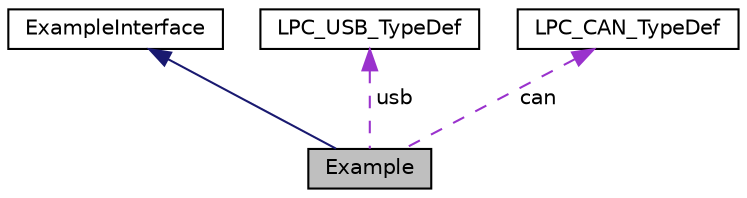 digraph "Example"
{
  edge [fontname="Helvetica",fontsize="10",labelfontname="Helvetica",labelfontsize="10"];
  node [fontname="Helvetica",fontsize="10",shape=record];
  Node1 [label="Example",height=0.2,width=0.4,color="black", fillcolor="grey75", style="filled" fontcolor="black"];
  Node2 -> Node1 [dir="back",color="midnightblue",fontsize="10",style="solid",fontname="Helvetica"];
  Node2 [label="ExampleInterface",height=0.2,width=0.4,color="black", fillcolor="white", style="filled",URL="$df/d80/classExampleInterface.html"];
  Node3 -> Node1 [dir="back",color="darkorchid3",fontsize="10",style="dashed",label=" usb" ,fontname="Helvetica"];
  Node3 [label="LPC_USB_TypeDef",height=0.2,width=0.4,color="black", fillcolor="white", style="filled",URL="$d0/dae/structLPC__USB__TypeDef.html"];
  Node4 -> Node1 [dir="back",color="darkorchid3",fontsize="10",style="dashed",label=" can" ,fontname="Helvetica"];
  Node4 [label="LPC_CAN_TypeDef",height=0.2,width=0.4,color="black", fillcolor="white", style="filled",URL="$d1/dba/structLPC__CAN__TypeDef.html"];
}
